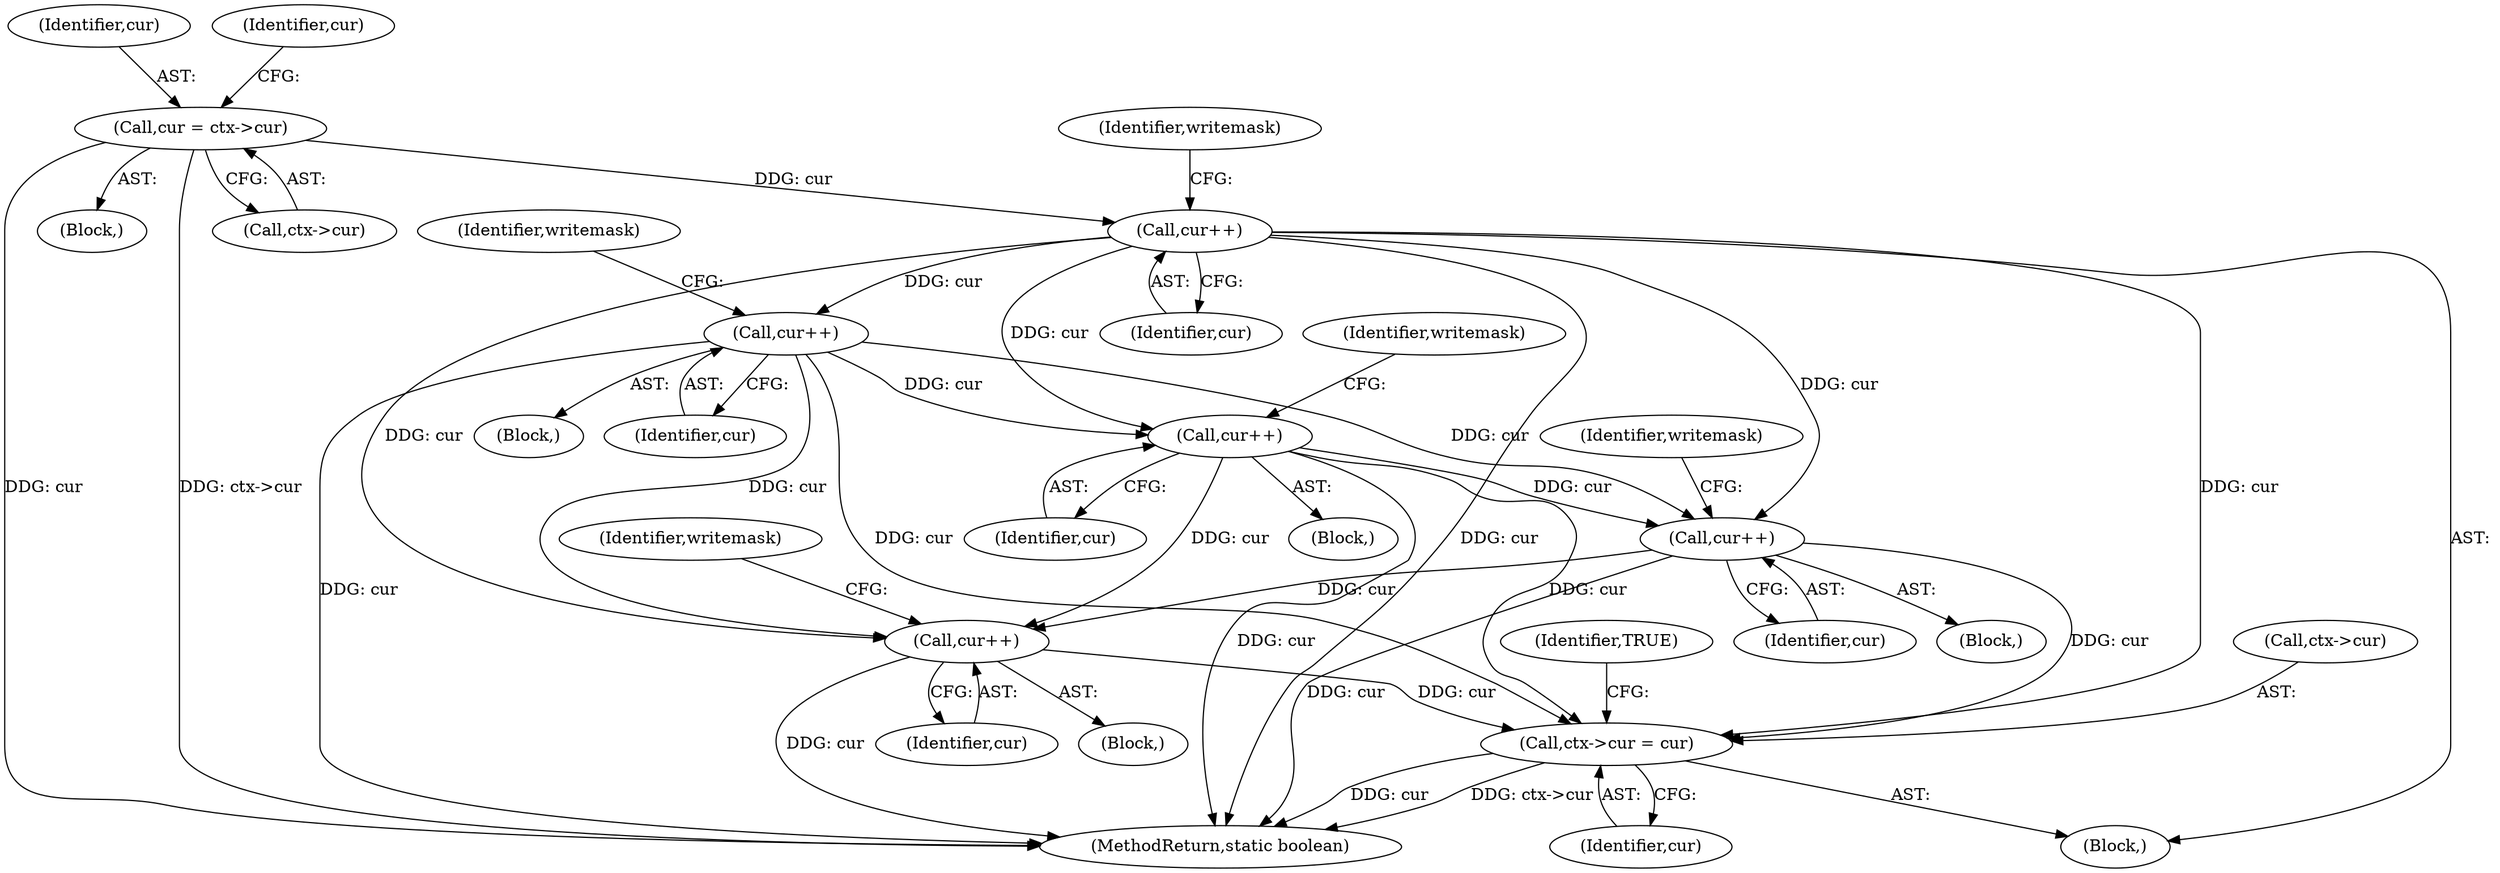 digraph "0_virglrenderer_e534b51ca3c3cd25f3990589932a9ed711c59b27@pointer" {
"1000617" [label="(Call,cur = ctx->cur)"];
"1000631" [label="(Call,cur++)"];
"1000647" [label="(Call,cur++)"];
"1000660" [label="(Call,cur++)"];
"1000673" [label="(Call,cur++)"];
"1000686" [label="(Call,cur++)"];
"1000703" [label="(Call,ctx->cur = cur)"];
"1000660" [label="(Call,cur++)"];
"1000646" [label="(Block,)"];
"1000703" [label="(Call,ctx->cur = cur)"];
"1000651" [label="(Identifier,writemask)"];
"1004155" [label="(MethodReturn,static boolean)"];
"1000685" [label="(Block,)"];
"1000648" [label="(Identifier,cur)"];
"1000632" [label="(Identifier,cur)"];
"1000647" [label="(Call,cur++)"];
"1000686" [label="(Call,cur++)"];
"1000677" [label="(Identifier,writemask)"];
"1000630" [label="(Block,)"];
"1000707" [label="(Identifier,cur)"];
"1000704" [label="(Call,ctx->cur)"];
"1000659" [label="(Block,)"];
"1000618" [label="(Identifier,cur)"];
"1000615" [label="(Block,)"];
"1000690" [label="(Identifier,writemask)"];
"1000687" [label="(Identifier,cur)"];
"1000715" [label="(Identifier,TRUE)"];
"1000672" [label="(Block,)"];
"1000674" [label="(Identifier,cur)"];
"1000619" [label="(Call,ctx->cur)"];
"1000624" [label="(Identifier,cur)"];
"1000635" [label="(Identifier,writemask)"];
"1000661" [label="(Identifier,cur)"];
"1000631" [label="(Call,cur++)"];
"1000617" [label="(Call,cur = ctx->cur)"];
"1000673" [label="(Call,cur++)"];
"1000664" [label="(Identifier,writemask)"];
"1000617" -> "1000615"  [label="AST: "];
"1000617" -> "1000619"  [label="CFG: "];
"1000618" -> "1000617"  [label="AST: "];
"1000619" -> "1000617"  [label="AST: "];
"1000624" -> "1000617"  [label="CFG: "];
"1000617" -> "1004155"  [label="DDG: cur"];
"1000617" -> "1004155"  [label="DDG: ctx->cur"];
"1000617" -> "1000631"  [label="DDG: cur"];
"1000631" -> "1000630"  [label="AST: "];
"1000631" -> "1000632"  [label="CFG: "];
"1000632" -> "1000631"  [label="AST: "];
"1000635" -> "1000631"  [label="CFG: "];
"1000631" -> "1004155"  [label="DDG: cur"];
"1000631" -> "1000647"  [label="DDG: cur"];
"1000631" -> "1000660"  [label="DDG: cur"];
"1000631" -> "1000673"  [label="DDG: cur"];
"1000631" -> "1000686"  [label="DDG: cur"];
"1000631" -> "1000703"  [label="DDG: cur"];
"1000647" -> "1000646"  [label="AST: "];
"1000647" -> "1000648"  [label="CFG: "];
"1000648" -> "1000647"  [label="AST: "];
"1000651" -> "1000647"  [label="CFG: "];
"1000647" -> "1004155"  [label="DDG: cur"];
"1000647" -> "1000660"  [label="DDG: cur"];
"1000647" -> "1000673"  [label="DDG: cur"];
"1000647" -> "1000686"  [label="DDG: cur"];
"1000647" -> "1000703"  [label="DDG: cur"];
"1000660" -> "1000659"  [label="AST: "];
"1000660" -> "1000661"  [label="CFG: "];
"1000661" -> "1000660"  [label="AST: "];
"1000664" -> "1000660"  [label="CFG: "];
"1000660" -> "1004155"  [label="DDG: cur"];
"1000660" -> "1000673"  [label="DDG: cur"];
"1000660" -> "1000686"  [label="DDG: cur"];
"1000660" -> "1000703"  [label="DDG: cur"];
"1000673" -> "1000672"  [label="AST: "];
"1000673" -> "1000674"  [label="CFG: "];
"1000674" -> "1000673"  [label="AST: "];
"1000677" -> "1000673"  [label="CFG: "];
"1000673" -> "1004155"  [label="DDG: cur"];
"1000673" -> "1000686"  [label="DDG: cur"];
"1000673" -> "1000703"  [label="DDG: cur"];
"1000686" -> "1000685"  [label="AST: "];
"1000686" -> "1000687"  [label="CFG: "];
"1000687" -> "1000686"  [label="AST: "];
"1000690" -> "1000686"  [label="CFG: "];
"1000686" -> "1004155"  [label="DDG: cur"];
"1000686" -> "1000703"  [label="DDG: cur"];
"1000703" -> "1000630"  [label="AST: "];
"1000703" -> "1000707"  [label="CFG: "];
"1000704" -> "1000703"  [label="AST: "];
"1000707" -> "1000703"  [label="AST: "];
"1000715" -> "1000703"  [label="CFG: "];
"1000703" -> "1004155"  [label="DDG: cur"];
"1000703" -> "1004155"  [label="DDG: ctx->cur"];
}
